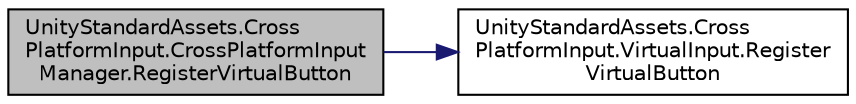 digraph "UnityStandardAssets.CrossPlatformInput.CrossPlatformInputManager.RegisterVirtualButton"
{
 // LATEX_PDF_SIZE
  edge [fontname="Helvetica",fontsize="10",labelfontname="Helvetica",labelfontsize="10"];
  node [fontname="Helvetica",fontsize="10",shape=record];
  rankdir="LR";
  Node18 [label="UnityStandardAssets.Cross\lPlatformInput.CrossPlatformInput\lManager.RegisterVirtualButton",height=0.2,width=0.4,color="black", fillcolor="grey75", style="filled", fontcolor="black",tooltip=" "];
  Node18 -> Node19 [color="midnightblue",fontsize="10",style="solid",fontname="Helvetica"];
  Node19 [label="UnityStandardAssets.Cross\lPlatformInput.VirtualInput.Register\lVirtualButton",height=0.2,width=0.4,color="black", fillcolor="white", style="filled",URL="$class_unity_standard_assets_1_1_cross_platform_input_1_1_virtual_input.html#a6073a4d0dc59419c956d3454217f07c3",tooltip=" "];
}

